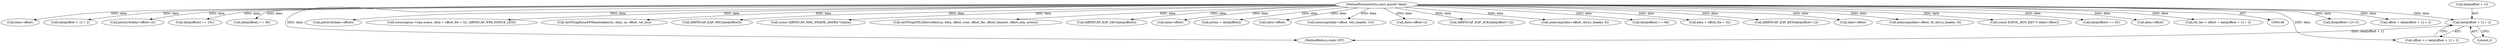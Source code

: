 digraph "0_wireshark_9b0b20b8d5f8c9f7839d58ff6c5900f7e19283b4@array" {
"1000610" [label="(Call,data[offset + 1] + 2)"];
"1000148" [label="(MethodParameterIn,const guint8 *data)"];
"1000204" [label="(Call,data[offset+1]!=3)"];
"1000596" [label="(Call,offset + data[offset + 1] + 2)"];
"1000526" [label="(Call,data+offset)"];
"1000610" [label="(Call,data[offset + 1] + 2)"];
"1000598" [label="(Call,data[offset + 1] + 2)"];
"1000220" [label="(Call,pntoh16(data+offset+2))"];
"1000584" [label="(Call,data[offset] == 101)"];
"1000573" [label="(Call,data[offset] == 56)"];
"1000608" [label="(Call,offset += data[offset + 1] + 2)"];
"1000525" [label="(Call,pntoh16(data+offset))"];
"1000714" [label="(Call,memcmp(sa->wpa.nonce, data + offset_fte + 52, AIRPDCAP_WPA_NONCE_LEN))"];
"1000292" [label="(Call,AirPDcapRsna4WHandshake(ctx, data, sa, offset, tot_len))"];
"1000335" [label="(Call,AIRPDCAP_EAP_MIC(data[offset]))"];
"1000377" [label="(Call,(const AIRPDCAP_MAC_FRAME_ADDR4 *)(data))"];
"1000755" [label="(Call,AirPDcapTDLSDeriveKey(sa, data, offset_rsne, offset_fte, offset_timeout, offset_link, action))"];
"1000341" [label="(Call,AIRPDCAP_EAP_SEC(data[offset]))"];
"1000248" [label="(Call,data+offset)"];
"1000501" [label="(Call,action = data[offset])"];
"1000189" [label="(Call,data+offset)"];
"1000611" [label="(Call,data[offset + 1])"];
"1000466" [label="(Call,memcmp(data+offset, tdls_header, 10))"];
"1000616" [label="(Literal,2)"];
"1000221" [label="(Call,data+offset+2)"];
"1000326" [label="(Call,AIRPDCAP_EAP_ACK(data[offset+1]))"];
"1000148" [label="(MethodParameterIn,const guint8 *data)"];
"1000180" [label="(Call,memcmp(data+offset, dot1x_header, 8))"];
"1000551" [label="(Call,data[offset] == 48)"];
"1000720" [label="(Call,data + offset_fte + 52)"];
"1000317" [label="(Call,AIRPDCAP_EAP_KEY(data[offset+1]))"];
"1000467" [label="(Call,data+offset)"];
"1000188" [label="(Call,memcmp(data+offset, bt_dot1x_header, 8))"];
"1000779" [label="(MethodReturn,static INT)"];
"1000246" [label="(Call,(const EAPOL_RSN_KEY *) (data+offset))"];
"1000562" [label="(Call,data[offset] == 55)"];
"1000181" [label="(Call,data+offset)"];
"1000594" [label="(Call,tot_len < offset + data[offset + 1] + 2)"];
"1000610" -> "1000608"  [label="AST: "];
"1000610" -> "1000616"  [label="CFG: "];
"1000611" -> "1000610"  [label="AST: "];
"1000616" -> "1000610"  [label="AST: "];
"1000608" -> "1000610"  [label="CFG: "];
"1000610" -> "1000779"  [label="DDG: data[offset + 1]"];
"1000148" -> "1000610"  [label="DDG: data"];
"1000148" -> "1000146"  [label="AST: "];
"1000148" -> "1000779"  [label="DDG: data"];
"1000148" -> "1000180"  [label="DDG: data"];
"1000148" -> "1000181"  [label="DDG: data"];
"1000148" -> "1000188"  [label="DDG: data"];
"1000148" -> "1000189"  [label="DDG: data"];
"1000148" -> "1000204"  [label="DDG: data"];
"1000148" -> "1000220"  [label="DDG: data"];
"1000148" -> "1000221"  [label="DDG: data"];
"1000148" -> "1000246"  [label="DDG: data"];
"1000148" -> "1000248"  [label="DDG: data"];
"1000148" -> "1000292"  [label="DDG: data"];
"1000148" -> "1000317"  [label="DDG: data"];
"1000148" -> "1000326"  [label="DDG: data"];
"1000148" -> "1000335"  [label="DDG: data"];
"1000148" -> "1000341"  [label="DDG: data"];
"1000148" -> "1000377"  [label="DDG: data"];
"1000148" -> "1000466"  [label="DDG: data"];
"1000148" -> "1000467"  [label="DDG: data"];
"1000148" -> "1000501"  [label="DDG: data"];
"1000148" -> "1000525"  [label="DDG: data"];
"1000148" -> "1000526"  [label="DDG: data"];
"1000148" -> "1000551"  [label="DDG: data"];
"1000148" -> "1000562"  [label="DDG: data"];
"1000148" -> "1000573"  [label="DDG: data"];
"1000148" -> "1000584"  [label="DDG: data"];
"1000148" -> "1000594"  [label="DDG: data"];
"1000148" -> "1000596"  [label="DDG: data"];
"1000148" -> "1000598"  [label="DDG: data"];
"1000148" -> "1000608"  [label="DDG: data"];
"1000148" -> "1000714"  [label="DDG: data"];
"1000148" -> "1000720"  [label="DDG: data"];
"1000148" -> "1000755"  [label="DDG: data"];
}
